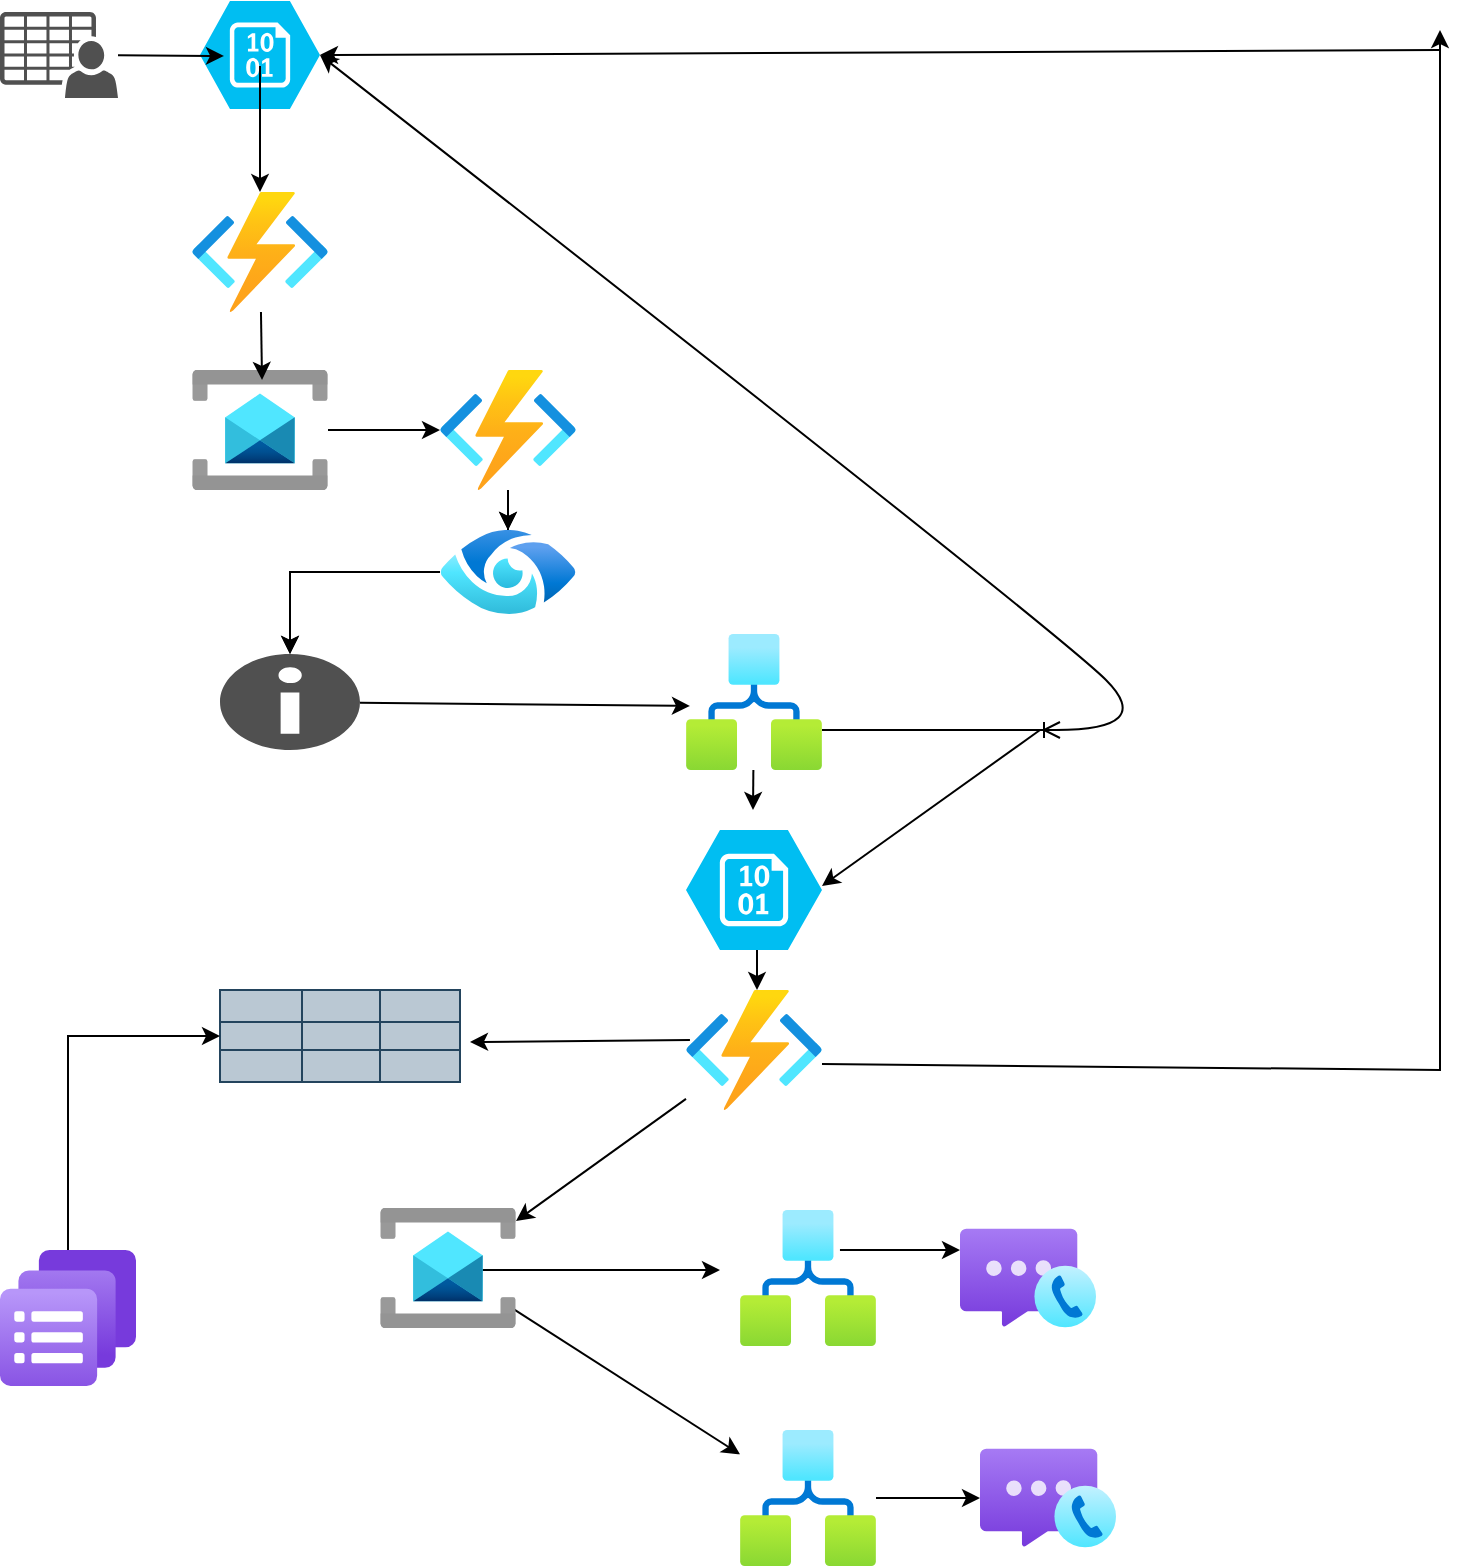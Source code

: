 <mxfile version="26.0.10">
  <diagram name="Page-1" id="DPhwujIsCaECBgjRmUG0">
    <mxGraphModel dx="1242" dy="795" grid="1" gridSize="10" guides="1" tooltips="1" connect="1" arrows="1" fold="1" page="1" pageScale="1" pageWidth="850" pageHeight="1100" math="0" shadow="0">
      <root>
        <mxCell id="0" />
        <mxCell id="1" parent="0" />
        <mxCell id="dUbe7FOEz5b91n6E3eyf-1" value="" style="verticalLabelPosition=bottom;html=1;verticalAlign=top;align=center;strokeColor=none;fillColor=#00BEF2;shape=mxgraph.azure.storage_blob;" parent="1" vertex="1">
          <mxGeometry x="180" y="65.5" width="60" height="54" as="geometry" />
        </mxCell>
        <mxCell id="dUbe7FOEz5b91n6E3eyf-2" value="" style="sketch=0;pointerEvents=1;shadow=0;dashed=0;html=1;strokeColor=none;fillColor=#505050;labelPosition=center;verticalLabelPosition=bottom;verticalAlign=top;outlineConnect=0;align=center;shape=mxgraph.office.users.csv_file;" parent="1" vertex="1">
          <mxGeometry x="80" y="71" width="59" height="43" as="geometry" />
        </mxCell>
        <mxCell id="dUbe7FOEz5b91n6E3eyf-3" value="" style="image;aspect=fixed;html=1;points=[];align=center;fontSize=12;image=img/lib/azure2/compute/Function_Apps.svg;" parent="1" vertex="1">
          <mxGeometry x="176" y="161" width="68" height="60" as="geometry" />
        </mxCell>
        <mxCell id="dUbe7FOEz5b91n6E3eyf-5" value="" style="sketch=0;pointerEvents=1;shadow=0;dashed=0;html=1;strokeColor=none;labelPosition=center;verticalLabelPosition=bottom;verticalAlign=top;align=center;fillColor=#505050;shape=mxgraph.mscae.intune.alerts" parent="1" vertex="1">
          <mxGeometry x="190" y="392" width="70" height="48" as="geometry" />
        </mxCell>
        <mxCell id="dUbe7FOEz5b91n6E3eyf-7" value="" style="image;aspect=fixed;html=1;points=[];align=center;fontSize=12;image=img/lib/azure2/compute/Function_Apps.svg;" parent="1" vertex="1">
          <mxGeometry x="423" y="560" width="68" height="60" as="geometry" />
        </mxCell>
        <mxCell id="dUbe7FOEz5b91n6E3eyf-9" value="" style="image;aspect=fixed;html=1;points=[];align=center;fontSize=12;image=img/lib/azure2/integration/Service_Bus.svg;" parent="1" vertex="1">
          <mxGeometry x="176" y="250" width="68" height="60" as="geometry" />
        </mxCell>
        <mxCell id="joMRb7aqOOjLrHgpA4AY-48" value="" style="edgeStyle=orthogonalEdgeStyle;rounded=0;orthogonalLoop=1;jettySize=auto;html=1;" edge="1" parent="1" source="dUbe7FOEz5b91n6E3eyf-4" target="dUbe7FOEz5b91n6E3eyf-5">
          <mxGeometry relative="1" as="geometry" />
        </mxCell>
        <mxCell id="joMRb7aqOOjLrHgpA4AY-52" value="" style="edgeStyle=orthogonalEdgeStyle;rounded=0;orthogonalLoop=1;jettySize=auto;html=1;" edge="1" parent="1" source="dUbe7FOEz5b91n6E3eyf-10" target="dUbe7FOEz5b91n6E3eyf-4">
          <mxGeometry relative="1" as="geometry" />
        </mxCell>
        <mxCell id="dUbe7FOEz5b91n6E3eyf-10" value="" style="image;aspect=fixed;html=1;points=[];align=center;fontSize=12;image=img/lib/azure2/compute/Function_Apps.svg;" parent="1" vertex="1">
          <mxGeometry x="300" y="250" width="68" height="60" as="geometry" />
        </mxCell>
        <mxCell id="mL_13S4-3zPjjRJxQi0q-1" value="" style="aspect=fixed;html=1;align=center;fontSize=12;image=img/lib/azure2/compute/Function_Apps.svg;verticalLabelPosition=bottom;verticalAlign=top;strokeColor=none;fillColor=#00BEF2;shape=mxgraph.azure.storage_blob;" parent="1" vertex="1">
          <mxGeometry x="423" y="480" width="68" height="60" as="geometry" />
        </mxCell>
        <mxCell id="EsXwsVHZKhoSjYva0dPV-1" value="" style="image;aspect=fixed;html=1;points=[];align=center;fontSize=12;image=img/lib/azure2/internet_of_things/Logic_Apps.svg;" parent="1" vertex="1">
          <mxGeometry x="423" y="382" width="68" height="68" as="geometry" />
        </mxCell>
        <mxCell id="joMRb7aqOOjLrHgpA4AY-2" value="" style="image;aspect=fixed;html=1;points=[];align=center;fontSize=12;image=img/lib/azure2/internet_of_things/Logic_Apps.svg;" vertex="1" parent="1">
          <mxGeometry x="450" y="670" width="68" height="68" as="geometry" />
        </mxCell>
        <mxCell id="joMRb7aqOOjLrHgpA4AY-3" value="" style="image;aspect=fixed;html=1;points=[];align=center;fontSize=12;image=img/lib/azure2/internet_of_things/Logic_Apps.svg;" vertex="1" parent="1">
          <mxGeometry x="450" y="780" width="68" height="68" as="geometry" />
        </mxCell>
        <mxCell id="joMRb7aqOOjLrHgpA4AY-4" value="" style="image;aspect=fixed;html=1;points=[];align=center;fontSize=12;image=img/lib/azure2/other/Azure_Communication_Services.svg;" vertex="1" parent="1">
          <mxGeometry x="560" y="679" width="68" height="50" as="geometry" />
        </mxCell>
        <mxCell id="joMRb7aqOOjLrHgpA4AY-6" value="" style="image;aspect=fixed;html=1;points=[];align=center;fontSize=12;image=img/lib/azure2/other/Azure_Communication_Services.svg;" vertex="1" parent="1">
          <mxGeometry x="570" y="789" width="68" height="50" as="geometry" />
        </mxCell>
        <mxCell id="joMRb7aqOOjLrHgpA4AY-7" value="" style="shape=table;startSize=0;container=1;collapsible=0;childLayout=tableLayout;fontSize=16;fillColor=#bac8d3;strokeColor=#23445d;" vertex="1" parent="1">
          <mxGeometry x="190" y="560" width="120" height="46" as="geometry" />
        </mxCell>
        <mxCell id="joMRb7aqOOjLrHgpA4AY-8" value="" style="shape=tableRow;horizontal=0;startSize=0;swimlaneHead=0;swimlaneBody=0;strokeColor=inherit;top=0;left=0;bottom=0;right=0;collapsible=0;dropTarget=0;fillColor=none;points=[[0,0.5],[1,0.5]];portConstraint=eastwest;fontSize=16;" vertex="1" parent="joMRb7aqOOjLrHgpA4AY-7">
          <mxGeometry width="120" height="16" as="geometry" />
        </mxCell>
        <mxCell id="joMRb7aqOOjLrHgpA4AY-9" value="" style="shape=partialRectangle;html=1;whiteSpace=wrap;connectable=0;strokeColor=inherit;overflow=hidden;fillColor=none;top=0;left=0;bottom=0;right=0;pointerEvents=1;fontSize=16;" vertex="1" parent="joMRb7aqOOjLrHgpA4AY-8">
          <mxGeometry width="41" height="16" as="geometry">
            <mxRectangle width="41" height="16" as="alternateBounds" />
          </mxGeometry>
        </mxCell>
        <mxCell id="joMRb7aqOOjLrHgpA4AY-10" value="" style="shape=partialRectangle;html=1;whiteSpace=wrap;connectable=0;strokeColor=inherit;overflow=hidden;fillColor=none;top=0;left=0;bottom=0;right=0;pointerEvents=1;fontSize=16;" vertex="1" parent="joMRb7aqOOjLrHgpA4AY-8">
          <mxGeometry x="41" width="39" height="16" as="geometry">
            <mxRectangle width="39" height="16" as="alternateBounds" />
          </mxGeometry>
        </mxCell>
        <mxCell id="joMRb7aqOOjLrHgpA4AY-11" value="" style="shape=partialRectangle;html=1;whiteSpace=wrap;connectable=0;strokeColor=inherit;overflow=hidden;fillColor=none;top=0;left=0;bottom=0;right=0;pointerEvents=1;fontSize=16;" vertex="1" parent="joMRb7aqOOjLrHgpA4AY-8">
          <mxGeometry x="80" width="40" height="16" as="geometry">
            <mxRectangle width="40" height="16" as="alternateBounds" />
          </mxGeometry>
        </mxCell>
        <mxCell id="joMRb7aqOOjLrHgpA4AY-12" value="" style="shape=tableRow;horizontal=0;startSize=0;swimlaneHead=0;swimlaneBody=0;strokeColor=inherit;top=0;left=0;bottom=0;right=0;collapsible=0;dropTarget=0;fillColor=none;points=[[0,0.5],[1,0.5]];portConstraint=eastwest;fontSize=16;" vertex="1" parent="joMRb7aqOOjLrHgpA4AY-7">
          <mxGeometry y="16" width="120" height="14" as="geometry" />
        </mxCell>
        <mxCell id="joMRb7aqOOjLrHgpA4AY-13" value="" style="shape=partialRectangle;html=1;whiteSpace=wrap;connectable=0;strokeColor=inherit;overflow=hidden;fillColor=none;top=0;left=0;bottom=0;right=0;pointerEvents=1;fontSize=16;" vertex="1" parent="joMRb7aqOOjLrHgpA4AY-12">
          <mxGeometry width="41" height="14" as="geometry">
            <mxRectangle width="41" height="14" as="alternateBounds" />
          </mxGeometry>
        </mxCell>
        <mxCell id="joMRb7aqOOjLrHgpA4AY-14" value="" style="shape=partialRectangle;html=1;whiteSpace=wrap;connectable=0;strokeColor=inherit;overflow=hidden;fillColor=none;top=0;left=0;bottom=0;right=0;pointerEvents=1;fontSize=16;" vertex="1" parent="joMRb7aqOOjLrHgpA4AY-12">
          <mxGeometry x="41" width="39" height="14" as="geometry">
            <mxRectangle width="39" height="14" as="alternateBounds" />
          </mxGeometry>
        </mxCell>
        <mxCell id="joMRb7aqOOjLrHgpA4AY-15" value="" style="shape=partialRectangle;html=1;whiteSpace=wrap;connectable=0;strokeColor=inherit;overflow=hidden;fillColor=none;top=0;left=0;bottom=0;right=0;pointerEvents=1;fontSize=16;" vertex="1" parent="joMRb7aqOOjLrHgpA4AY-12">
          <mxGeometry x="80" width="40" height="14" as="geometry">
            <mxRectangle width="40" height="14" as="alternateBounds" />
          </mxGeometry>
        </mxCell>
        <mxCell id="joMRb7aqOOjLrHgpA4AY-16" value="" style="shape=tableRow;horizontal=0;startSize=0;swimlaneHead=0;swimlaneBody=0;strokeColor=inherit;top=0;left=0;bottom=0;right=0;collapsible=0;dropTarget=0;fillColor=none;points=[[0,0.5],[1,0.5]];portConstraint=eastwest;fontSize=16;" vertex="1" parent="joMRb7aqOOjLrHgpA4AY-7">
          <mxGeometry y="30" width="120" height="16" as="geometry" />
        </mxCell>
        <mxCell id="joMRb7aqOOjLrHgpA4AY-17" value="" style="shape=partialRectangle;html=1;whiteSpace=wrap;connectable=0;strokeColor=inherit;overflow=hidden;fillColor=none;top=0;left=0;bottom=0;right=0;pointerEvents=1;fontSize=16;" vertex="1" parent="joMRb7aqOOjLrHgpA4AY-16">
          <mxGeometry width="41" height="16" as="geometry">
            <mxRectangle width="41" height="16" as="alternateBounds" />
          </mxGeometry>
        </mxCell>
        <mxCell id="joMRb7aqOOjLrHgpA4AY-18" value="" style="shape=partialRectangle;html=1;whiteSpace=wrap;connectable=0;strokeColor=inherit;overflow=hidden;fillColor=none;top=0;left=0;bottom=0;right=0;pointerEvents=1;fontSize=16;" vertex="1" parent="joMRb7aqOOjLrHgpA4AY-16">
          <mxGeometry x="41" width="39" height="16" as="geometry">
            <mxRectangle width="39" height="16" as="alternateBounds" />
          </mxGeometry>
        </mxCell>
        <mxCell id="joMRb7aqOOjLrHgpA4AY-19" value="" style="shape=partialRectangle;html=1;whiteSpace=wrap;connectable=0;strokeColor=inherit;overflow=hidden;fillColor=none;top=0;left=0;bottom=0;right=0;pointerEvents=1;fontSize=16;" vertex="1" parent="joMRb7aqOOjLrHgpA4AY-16">
          <mxGeometry x="80" width="40" height="16" as="geometry">
            <mxRectangle width="40" height="16" as="alternateBounds" />
          </mxGeometry>
        </mxCell>
        <mxCell id="joMRb7aqOOjLrHgpA4AY-36" value="" style="endArrow=classic;html=1;rounded=0;entryX=0.029;entryY=0.529;entryDx=0;entryDy=0;entryPerimeter=0;" edge="1" parent="1" source="dUbe7FOEz5b91n6E3eyf-5" target="EsXwsVHZKhoSjYva0dPV-1">
          <mxGeometry width="50" height="50" relative="1" as="geometry">
            <mxPoint x="358" y="420" as="sourcePoint" />
            <mxPoint x="420" y="416" as="targetPoint" />
          </mxGeometry>
        </mxCell>
        <mxCell id="joMRb7aqOOjLrHgpA4AY-38" value="" style="edgeStyle=entityRelationEdgeStyle;fontSize=12;html=1;endArrow=ERoneToMany;rounded=0;" edge="1" parent="1">
          <mxGeometry width="100" height="100" relative="1" as="geometry">
            <mxPoint x="491" y="430" as="sourcePoint" />
            <mxPoint x="610" y="430" as="targetPoint" />
          </mxGeometry>
        </mxCell>
        <mxCell id="joMRb7aqOOjLrHgpA4AY-39" value="" style="curved=1;endArrow=classic;html=1;rounded=0;entryX=1;entryY=0.5;entryDx=0;entryDy=0;entryPerimeter=0;" edge="1" parent="1" target="dUbe7FOEz5b91n6E3eyf-1">
          <mxGeometry width="50" height="50" relative="1" as="geometry">
            <mxPoint x="608" y="430" as="sourcePoint" />
            <mxPoint x="658" y="380" as="targetPoint" />
            <Array as="points">
              <mxPoint x="658" y="430" />
              <mxPoint x="608" y="380" />
            </Array>
          </mxGeometry>
        </mxCell>
        <mxCell id="joMRb7aqOOjLrHgpA4AY-45" value="" style="endArrow=classic;html=1;rounded=0;entryX=0.515;entryY=0.083;entryDx=0;entryDy=0;entryPerimeter=0;" edge="1" parent="1" source="dUbe7FOEz5b91n6E3eyf-3" target="dUbe7FOEz5b91n6E3eyf-9">
          <mxGeometry width="50" height="50" relative="1" as="geometry">
            <mxPoint x="209.5" y="221" as="sourcePoint" />
            <mxPoint x="209.5" y="241" as="targetPoint" />
          </mxGeometry>
        </mxCell>
        <mxCell id="joMRb7aqOOjLrHgpA4AY-46" value="" style="endArrow=classic;html=1;rounded=0;exitX=0.5;exitY=0.602;exitDx=0;exitDy=0;exitPerimeter=0;" edge="1" parent="1" source="dUbe7FOEz5b91n6E3eyf-1" target="dUbe7FOEz5b91n6E3eyf-3">
          <mxGeometry width="50" height="50" relative="1" as="geometry">
            <mxPoint x="209.5" y="130" as="sourcePoint" />
            <mxPoint x="209.5" y="150" as="targetPoint" />
          </mxGeometry>
        </mxCell>
        <mxCell id="joMRb7aqOOjLrHgpA4AY-47" value="" style="endArrow=classic;html=1;rounded=0;" edge="1" parent="1" source="dUbe7FOEz5b91n6E3eyf-9" target="dUbe7FOEz5b91n6E3eyf-10">
          <mxGeometry width="50" height="50" relative="1" as="geometry">
            <mxPoint x="250" y="279.5" as="sourcePoint" />
            <mxPoint x="290" y="279.5" as="targetPoint" />
          </mxGeometry>
        </mxCell>
        <mxCell id="joMRb7aqOOjLrHgpA4AY-50" value="" style="edgeStyle=orthogonalEdgeStyle;rounded=0;orthogonalLoop=1;jettySize=auto;html=1;" edge="1" parent="1" source="dUbe7FOEz5b91n6E3eyf-4" target="dUbe7FOEz5b91n6E3eyf-5">
          <mxGeometry relative="1" as="geometry" />
        </mxCell>
        <mxCell id="dUbe7FOEz5b91n6E3eyf-4" value="" style="image;aspect=fixed;html=1;points=[];align=center;fontSize=12;image=img/lib/azure2/databases/Azure_Purview_Accounts.svg;" parent="1" vertex="1">
          <mxGeometry x="300" y="330" width="68" height="42" as="geometry" />
        </mxCell>
        <mxCell id="joMRb7aqOOjLrHgpA4AY-51" value="" style="endArrow=classic;html=1;rounded=0;" edge="1" parent="1" source="dUbe7FOEz5b91n6E3eyf-10" target="dUbe7FOEz5b91n6E3eyf-4">
          <mxGeometry width="50" height="50" relative="1" as="geometry">
            <mxPoint x="333.5" y="310" as="sourcePoint" />
            <mxPoint x="333.5" y="330" as="targetPoint" />
          </mxGeometry>
        </mxCell>
        <mxCell id="joMRb7aqOOjLrHgpA4AY-56" value="" style="endArrow=classic;html=1;rounded=0;" edge="1" parent="1" source="dUbe7FOEz5b91n6E3eyf-7">
          <mxGeometry width="50" height="50" relative="1" as="geometry">
            <mxPoint x="458.5" y="620" as="sourcePoint" />
            <mxPoint x="338" y="675.556" as="targetPoint" />
          </mxGeometry>
        </mxCell>
        <mxCell id="joMRb7aqOOjLrHgpA4AY-57" value="" style="endArrow=classic;html=1;rounded=0;" edge="1" parent="1" source="EsXwsVHZKhoSjYva0dPV-1">
          <mxGeometry width="50" height="50" relative="1" as="geometry">
            <mxPoint x="456.5" y="450" as="sourcePoint" />
            <mxPoint x="456.5" y="470" as="targetPoint" />
          </mxGeometry>
        </mxCell>
        <mxCell id="joMRb7aqOOjLrHgpA4AY-58" value="" style="endArrow=classic;html=1;rounded=0;entryX=0.2;entryY=0.509;entryDx=0;entryDy=0;entryPerimeter=0;" edge="1" parent="1" source="dUbe7FOEz5b91n6E3eyf-2" target="dUbe7FOEz5b91n6E3eyf-1">
          <mxGeometry width="50" height="50" relative="1" as="geometry">
            <mxPoint x="130" y="92" as="sourcePoint" />
            <mxPoint x="180" y="92" as="targetPoint" />
          </mxGeometry>
        </mxCell>
        <mxCell id="joMRb7aqOOjLrHgpA4AY-60" value="" style="endArrow=classic;html=1;rounded=0;entryX=0.912;entryY=0.633;entryDx=0;entryDy=0;entryPerimeter=0;" edge="1" parent="1">
          <mxGeometry width="50" height="50" relative="1" as="geometry">
            <mxPoint x="600" y="430" as="sourcePoint" />
            <mxPoint x="490.996" y="507.98" as="targetPoint" />
          </mxGeometry>
        </mxCell>
        <mxCell id="joMRb7aqOOjLrHgpA4AY-61" value="" style="endArrow=classic;html=1;rounded=0;exitX=1;exitY=0.617;exitDx=0;exitDy=0;exitPerimeter=0;" edge="1" parent="1" source="dUbe7FOEz5b91n6E3eyf-7">
          <mxGeometry width="50" height="50" relative="1" as="geometry">
            <mxPoint x="740" y="490" as="sourcePoint" />
            <mxPoint x="800" y="80" as="targetPoint" />
            <Array as="points">
              <mxPoint x="800" y="600" />
            </Array>
          </mxGeometry>
        </mxCell>
        <mxCell id="joMRb7aqOOjLrHgpA4AY-62" value="" style="endArrow=classic;html=1;rounded=0;entryX=1;entryY=0.5;entryDx=0;entryDy=0;entryPerimeter=0;" edge="1" parent="1" target="dUbe7FOEz5b91n6E3eyf-1">
          <mxGeometry width="50" height="50" relative="1" as="geometry">
            <mxPoint x="800" y="90" as="sourcePoint" />
            <mxPoint x="550" y="80" as="targetPoint" />
          </mxGeometry>
        </mxCell>
        <mxCell id="joMRb7aqOOjLrHgpA4AY-64" value="" style="endArrow=classic;html=1;rounded=0;" edge="1" parent="1">
          <mxGeometry width="50" height="50" relative="1" as="geometry">
            <mxPoint x="458.5" y="540" as="sourcePoint" />
            <mxPoint x="458.5" y="560" as="targetPoint" />
          </mxGeometry>
        </mxCell>
        <mxCell id="joMRb7aqOOjLrHgpA4AY-66" value="" style="endArrow=classic;html=1;rounded=0;" edge="1" parent="1" source="joMRb7aqOOjLrHgpA4AY-3" target="joMRb7aqOOjLrHgpA4AY-6">
          <mxGeometry width="50" height="50" relative="1" as="geometry">
            <mxPoint x="540" y="810" as="sourcePoint" />
            <mxPoint x="570" y="810" as="targetPoint" />
          </mxGeometry>
        </mxCell>
        <mxCell id="joMRb7aqOOjLrHgpA4AY-67" value="" style="endArrow=classic;html=1;rounded=0;" edge="1" parent="1">
          <mxGeometry width="50" height="50" relative="1" as="geometry">
            <mxPoint x="310" y="700" as="sourcePoint" />
            <mxPoint x="440" y="700" as="targetPoint" />
          </mxGeometry>
        </mxCell>
        <mxCell id="joMRb7aqOOjLrHgpA4AY-71" value="" style="endArrow=classic;html=1;rounded=0;exitX=0.971;exitY=0.817;exitDx=0;exitDy=0;exitPerimeter=0;" edge="1" parent="1" target="joMRb7aqOOjLrHgpA4AY-3">
          <mxGeometry width="50" height="50" relative="1" as="geometry">
            <mxPoint x="336.028" y="719.02" as="sourcePoint" />
            <mxPoint x="368" y="770" as="targetPoint" />
          </mxGeometry>
        </mxCell>
        <mxCell id="joMRb7aqOOjLrHgpA4AY-72" value="" style="endArrow=classic;html=1;rounded=0;exitX=0.029;exitY=0.417;exitDx=0;exitDy=0;exitPerimeter=0;" edge="1" parent="1" source="dUbe7FOEz5b91n6E3eyf-7">
          <mxGeometry width="50" height="50" relative="1" as="geometry">
            <mxPoint x="330" y="590" as="sourcePoint" />
            <mxPoint x="315" y="586" as="targetPoint" />
          </mxGeometry>
        </mxCell>
        <mxCell id="joMRb7aqOOjLrHgpA4AY-74" value="" style="endArrow=classic;html=1;rounded=0;exitX=0.735;exitY=0.294;exitDx=0;exitDy=0;exitPerimeter=0;" edge="1" parent="1" source="joMRb7aqOOjLrHgpA4AY-2">
          <mxGeometry width="50" height="50" relative="1" as="geometry">
            <mxPoint x="508" y="688.5" as="sourcePoint" />
            <mxPoint x="560" y="690" as="targetPoint" />
          </mxGeometry>
        </mxCell>
        <mxCell id="joMRb7aqOOjLrHgpA4AY-84" value="" style="image;aspect=fixed;html=1;points=[];align=center;fontSize=12;image=img/lib/azure2/other/Log_Analytics_Query_Pack.svg;" vertex="1" parent="1">
          <mxGeometry x="80" y="690" width="68" height="68" as="geometry" />
        </mxCell>
        <mxCell id="joMRb7aqOOjLrHgpA4AY-85" value="" style="endArrow=classic;html=1;rounded=0;entryX=0;entryY=0.5;entryDx=0;entryDy=0;" edge="1" parent="1" source="joMRb7aqOOjLrHgpA4AY-84" target="joMRb7aqOOjLrHgpA4AY-12">
          <mxGeometry width="50" height="50" relative="1" as="geometry">
            <mxPoint x="120" y="690" as="sourcePoint" />
            <mxPoint x="170" y="640" as="targetPoint" />
            <Array as="points">
              <mxPoint x="114" y="583" />
            </Array>
          </mxGeometry>
        </mxCell>
        <mxCell id="joMRb7aqOOjLrHgpA4AY-86" value="" style="image;aspect=fixed;html=1;points=[];align=center;fontSize=12;image=img/lib/azure2/integration/Service_Bus.svg;" vertex="1" parent="1">
          <mxGeometry x="270" y="669" width="68" height="60" as="geometry" />
        </mxCell>
      </root>
    </mxGraphModel>
  </diagram>
</mxfile>
